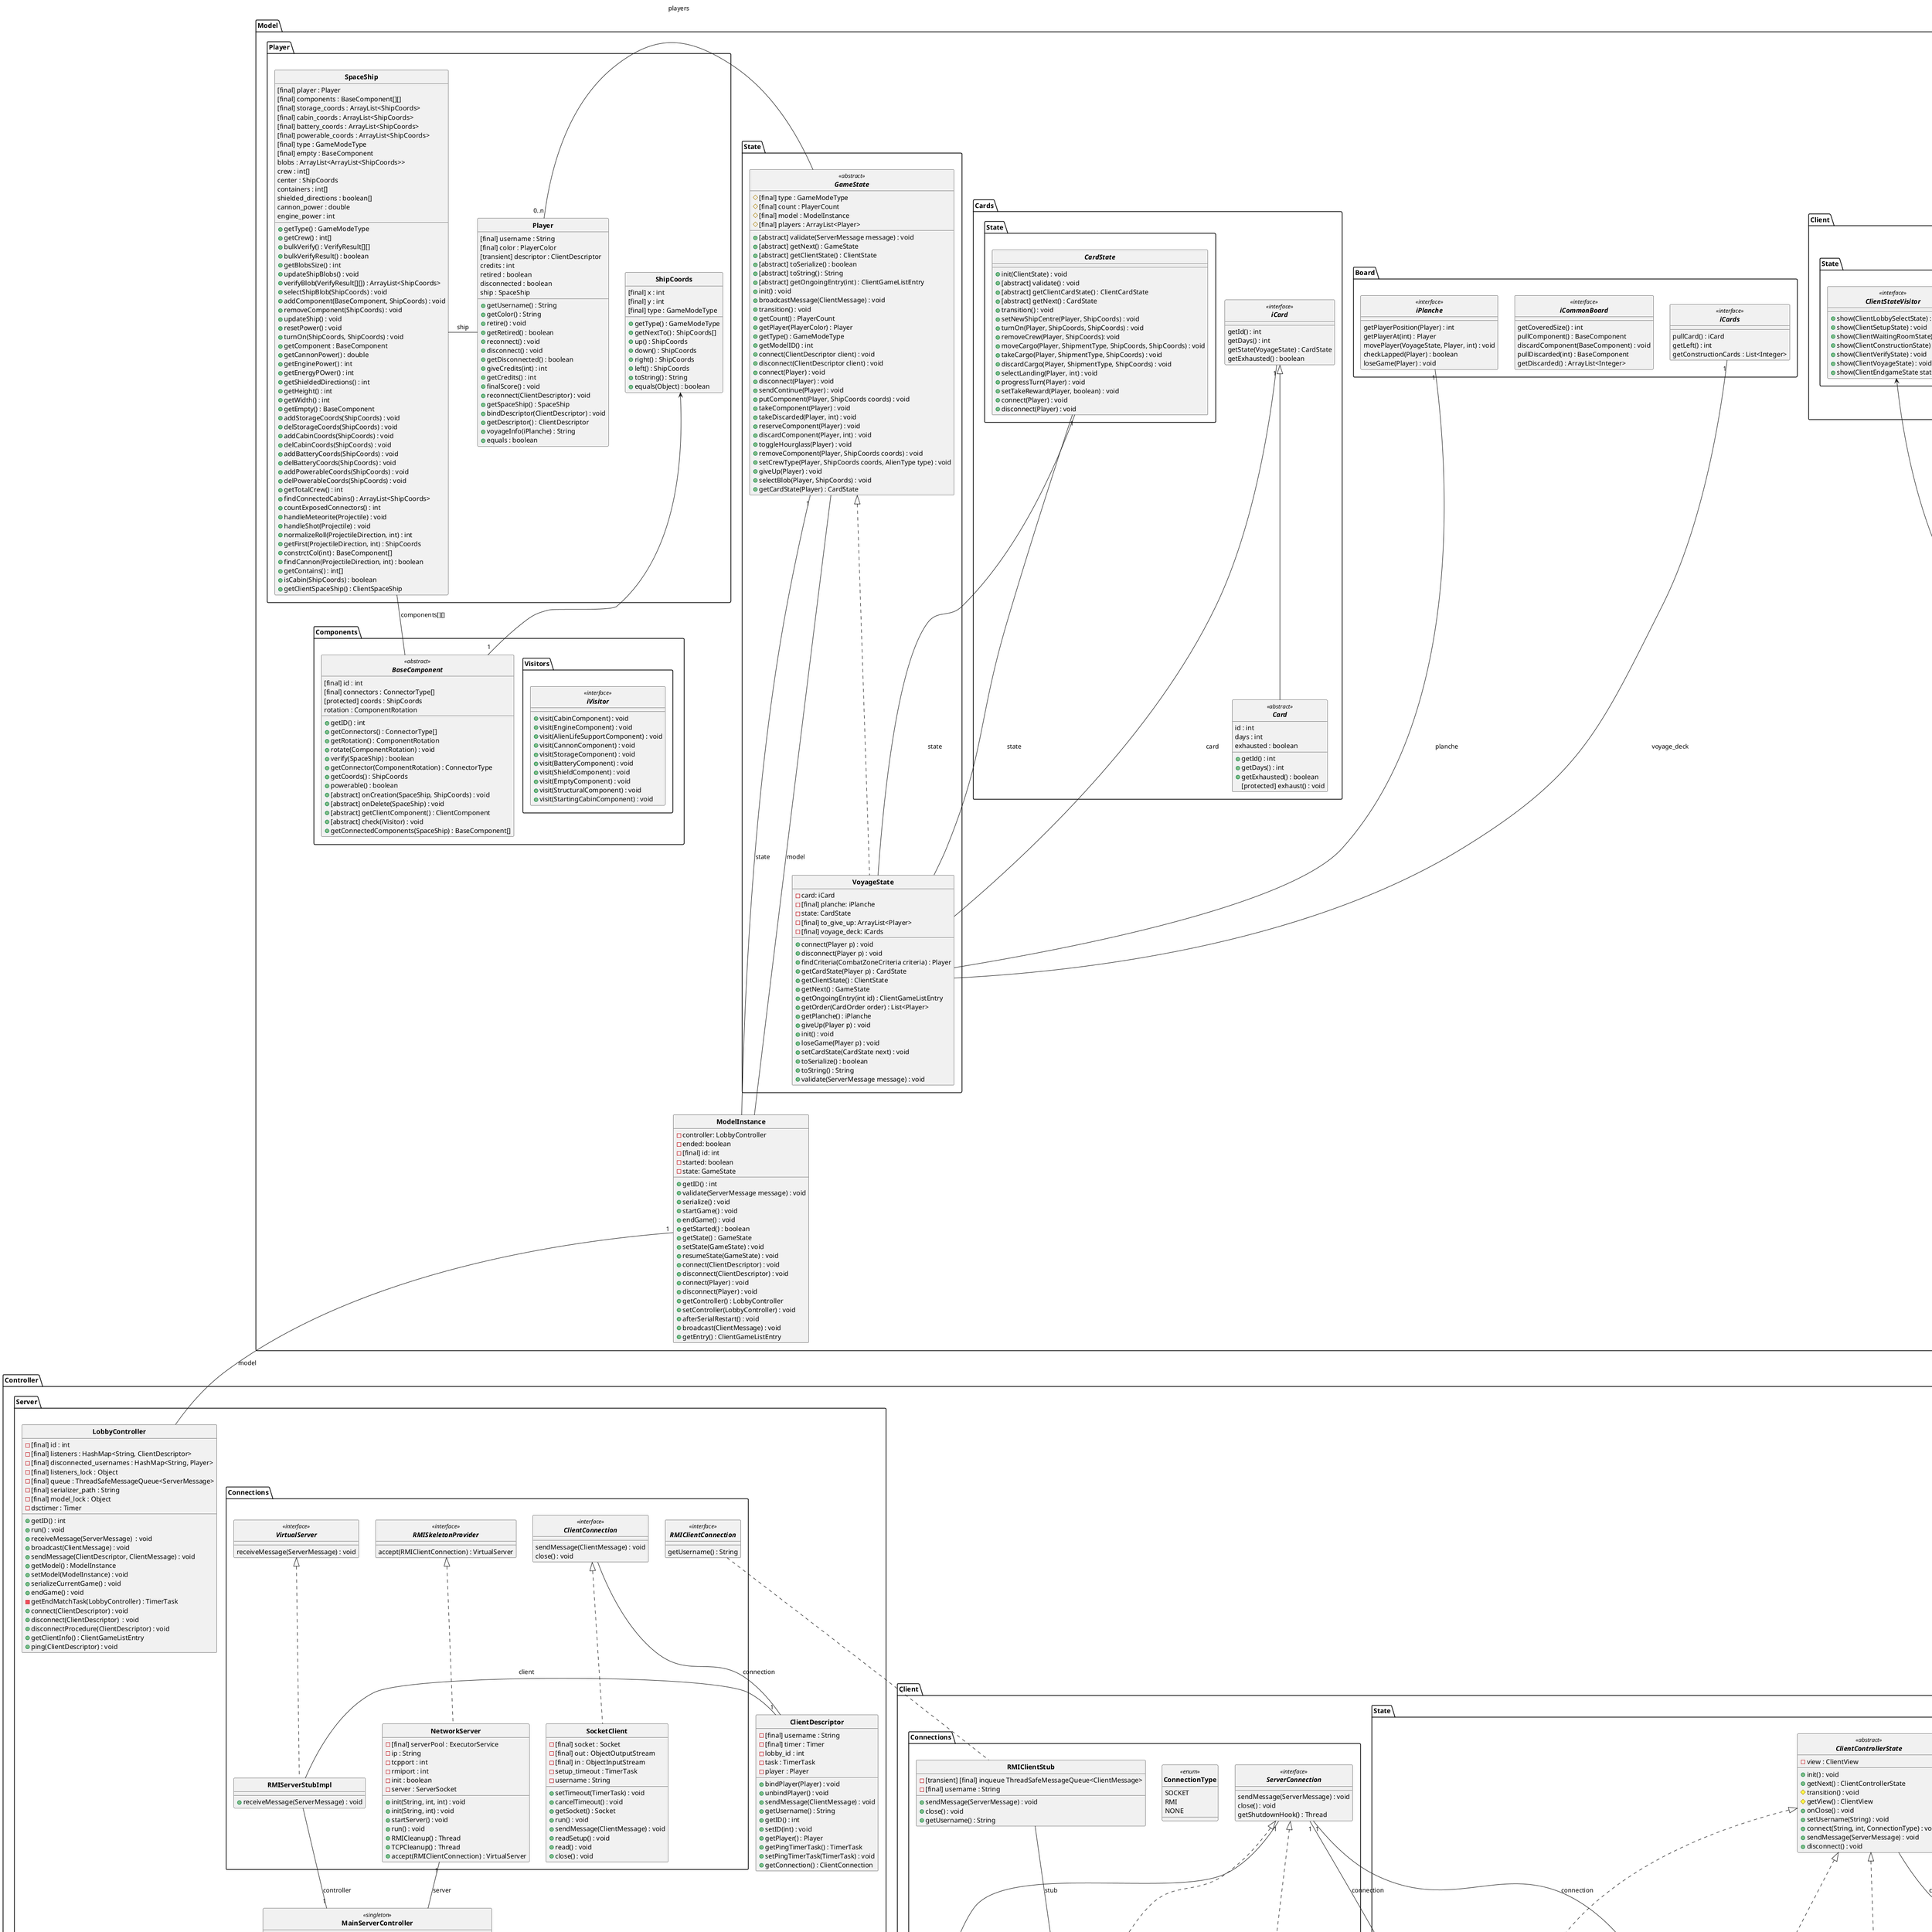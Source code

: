 @startuml uml_highlevel
hide circle
skinparam classFontStyle bold
skinparam groupInheritance 1
set separator ::
skinparam classAttributeIconSize 12

package Model {

    package Cards {

        package State {

            Model::State::VoyageState --d-- CardState:state
            abstract CardState {
                {method} + init(ClientState) : void
                {method} + [abstract] validate() : void
                {method} + [abstract] getClientCardState() : ClientCardState
                {method} + [abstract] getNext() : CardState
                {method} + transition() : void
                {method} + setNewShipCentre(Player, ShipCoords) : void
                {method} + turnOn(Player, ShipCoords, ShipCoords) : void
                {method} + removeCrew(Player, ShipCoords): void
                {method} + moveCargo(Player, ShipmentType, ShipCoords, ShipCoords) : void
                {method} + takeCargo(Player, ShipmentType, ShipCoords) : void
                {method} + discardCargo(Player, ShipmentType, ShipCoords) : void
                {method} + selectLanding(Player, int) : void
                {method} + progressTurn(Player) : void
                {method} + setTakeReward(Player, boolean) : void
                {method} + connect(Player) : void
                {method} + disconnect(Player) : void
            }

        }

        interface iCard <<interface>> {
            {method} getId() : int
            {method} getDays() : int
            {method} getState(VoyageState) : CardState
            {method} getExhausted() : boolean
        }

        iCard^--Card
        abstract Card <<abstract>> {
            {field} id : int
            {field} days : int
            {field} exhausted : boolean
            {method} + getId() : int
            {method} + getDays() : int
            {method} + getExhausted() : boolean
            {method} [protected] exhaust() : void
        }

    }

    package Board {

        interface iCards <<interface>> {
            {method} pullCard() : iCard
            {method} getLeft() : int
            {method} getConstructionCards : List<Integer>
        }

        interface iCommonBoard <<interface>> {
            {method} getCoveredSize() : int
            {method} pullComponent() : BaseComponent
            {method} discardComponent(BaseComponent) : void
            {method} pullDiscarded(int) : BaseComponent
            {method} getDiscarded() : ArrayList<Integer>
        }

        interface iPlanche <<interface>> {
            {method} getPlayerPosition(Player) : int
            {method} getPlayerAt(int) : Player
            {method} movePlayer(VoyageState, Player, int) : void
            {method} checkLapped(Player) : boolean
            {method} loseGame(Player) : void
        }

    }

    package Components {
        
        package Visitors {

            interface iVisitor <<interface>> {
                {method} + visit(CabinComponent) : void
                {method} + visit(EngineComponent) : void
                {method} + visit(AlienLifeSupportComponent) : void
                {method} + visit(CannonComponent) : void
                {method} + visit(StorageComponent) : void
                {method} + visit(BatteryComponent) : void
                {method} + visit(ShieldComponent) : void
                {method} + visit(EmptyComponent) : void
                {method} + visit(StructuralComponent) : void
                {method} + visit(StartingCabinComponent) : void
            }
        
        }

        abstract BaseComponent <<abstract>> {
            {field} [final] id : int
            {field} [final] connectors : ConnectorType[]
            {field} [protected] coords : ShipCoords
            {field} rotation : ComponentRotation
            {method} + getID() : int
            {method} + getConnectors() : ConnectorType[]
            {method} + getRotation() : ComponentRotation
            {method} + rotate(ComponentRotation) : void
            {method} + verify(SpaceShip) : boolean
            {method} + getConnector(ComponentRotation) : ConnectorType
            {method} + getCoords() : ShipCoords
            {method} + powerable() : boolean
            {method} + [abstract] onCreation(SpaceShip, ShipCoords) : void
            {method} + [abstract] onDelete(SpaceShip) : void
            {method} + [abstract] getClientComponent() : ClientComponent
            {method} + [abstract] check(iVisitor) : void
            {method} + getConnectedComponents(SpaceShip) : BaseComponent[]
        }

    }

    package Player {

        SpaceShip - Player:ship
        class Player {
            {field} [final] username : String
            {field} [final] color : PlayerColor
            {field} [transient] descriptor : ClientDescriptor
            {field} credits : int
            {field} retired : boolean
            {field} disconnected : boolean
            {field} ship : SpaceShip
            {method} + getUsername() : String
            {method} + getColor() : String
            {method} + retire() : void
            {method} + getRetired() : boolean
            {method} + reconnect() : void
            {method} + disconnect() : void
            {method} + getDisconnected() : boolean
            {method} + giveCredits(int) : int
            {method} + getCredits() : int
            {method} + finalScore() : void
            {method} + reconnect(ClientDescriptor) : void
            {method} + getSpaceShip() : SpaceShip
            {method} + bindDescriptor(ClientDescriptor) : void
            {method} + getDescriptor() : ClientDescriptor
            {method} + voyageInfo(iPlanche) : String
            {method} + equals : boolean
        }


        BaseComponent -u- SpaceShip:"components[][]"
        class SpaceShip {
            {field} [final] player : Player
            {field} [final] components : BaseComponent[][]
            {field} [final] storage_coords : ArrayList<ShipCoords>
            {field} [final] cabin_coords : ArrayList<ShipCoords>
            {field} [final] battery_coords : ArrayList<ShipCoords>
            {field} [final] powerable_coords : ArrayList<ShipCoords>
            {field} [final] type : GameModeType
            {field} [final] empty : BaseComponent
            {field} blobs : ArrayList<ArrayList<ShipCoords>>
            {field} crew : int[]
            {field} center : ShipCoords
            {field} containers : int[]
            {field} shielded_directions : boolean[]
            {field} cannon_power : double
            {field} engine_power : int
            {method} + getType() : GameModeType
            {method} + getCrew() : int[]
            {method} + bulkVerify() : VerifyResult[][]
            {method} + bulkVerifyResult() : boolean
            {method} + getBlobsSize() : int
            {method} + updateShipBlobs() : void
            {method} + verifyBlob(VerifyResult[][]) : ArrayList<ShipCoords>
            {method} + selectShipBlob(ShipCoords) : void
            {method} + addComponent(BaseComponent, ShipCoords) : void
            {method} + removeComponent(ShipCoords) : void
            {method} + updateShip() : void
            {method} + resetPower() : void
            {method} + turnOn(ShipCoords, ShipCoords) : void
            {method} + getComponent : BaseComponent
            {method} + getCannonPower() : double
            {method} + getEnginePower() : int
            {method} + getEnergyPOwer() : int
            {method} + getShieldedDirections() : int
            {method} + getHeight() : int
            {method} + getWidth() : int
            {method} + getEmpty() : BaseComponent
            {method} + addStorageCoords(ShipCoords) : void
            {method} + delStorageCoords(ShipCoords) : void
            {method} + addCabinCoords(ShipCoords) : void
            {method} + delCabinCoords(ShipCoords) : void
            {method} + addBatteryCoords(ShipCoords) : void
            {method} + delBatteryCoords(ShipCoords) : void
            {method} + addPowerableCoords(ShipCoords) : void
            {method} + delPowerableCoords(ShipCoords) : void
            {method} + getTotalCrew() : int
            {method} + findConnectedCabins() : ArrayList<ShipCoords>
            {method} + countExposedConnectors() : int
            {method} + handleMeteorite(Projectile) : void
            {method} + handleShot(Projectile) : void
            {method} + normalizeRoll(ProjectileDirection, int) : int
            {method} + getFirst(ProjectileDirection, int) : ShipCoords
            {method} + constrctCol(int) : BaseComponent[]
            {method} + findCannon(ProjectileDirection, int) : boolean
            {method} + getContains() : int[]
            {method} + isCabin(ShipCoords) : boolean
            {method} + getClientSpaceShip() : ClientSpaceShip
        }

        ShipCoords <-- "1" Model::Components::BaseComponent
        class ShipCoords{
            {field} [final] x : int
            {field} [final] y : int
            {field} [final] type : GameModeType
            {method} + getType() : GameModeType
            {method} + getNextTo() : ShipCoords[]
            {method} + up() : ShipCoords
            {method} + down() : ShipCoords
            {method} + right() : ShipCoords
            {method} + left() : ShipCoords
            {method} + toString() : String
            {method} + equals(Object) : boolean
        }

    }

    package State {
        
        Model::Player::Player "0..n" --r-- GameState:players
        Model::ModelInstance -d- GameState:model
        abstract GameState <<abstract>> {
            {field} # [final] type : GameModeType
            {field} # [final] count : PlayerCount
            {field} # [final] model : ModelInstance
            {field} # [final] players : ArrayList<Player>
            {method} + [abstract] validate(ServerMessage message) : void
            {method} + [abstract] getNext() : GameState 
            {method} + [abstract] getClientState() : ClientState
            {method} + [abstract] toSerialize() : boolean
            {method} + [abstract] toString() : String
            {method} + [abstract] getOngoingEntry(int) : ClientGameListEntry
            {method} + init() : void
            {method} + broadcastMessage(ClientMessage) : void
            {method} + transition() : void
            {method} + getCount() : PlayerCount
            {method} + getPlayer(PlayerColor) : Player
            {method} + getType() : GameModeType
            {method} + getModelID() : int
            {method} + connect(ClientDescriptor client) : void
            {method} + disconnect(ClientDescriptor client) : void
            {method} + connect(Player) : void
            {method} + disconnect(Player) : void
            {method} + sendContinue(Player) : void
            {method} + putComponent(Player, ShipCoords coords) : void
            {method} + takeComponent(Player) : void
            {method} + takeDiscarded(Player, int) : void
            {method} + reserveComponent(Player) : void
            {method} + discardComponent(Player, int) : void
            {method} + toggleHourglass(Player) : void
            {method} + removeComponent(Player, ShipCoords coords) : void
            {method} + setCrewType(Player, ShipCoords coords, AlienType type) : void
            {method} + giveUp(Player) : void
            {method} + selectBlob(Player, ShipCoords) : void
            {method} + getCardState(Player) : CardState
        }

        GameState ^... VoyageState
        iPlanche "1" --- VoyageState:planche
        iCards "1" --- VoyageState:voyage_deck
        iCard "1" --- VoyageState:card
        CardState "1" --- VoyageState:state
        class VoyageState {
            {field} - card: iCard
            {field} - [final] planche: iPlanche
            {field} - state: CardState
            {field} - [final] to_give_up: ArrayList<Player>
            {field} - [final] voyage_deck: iCards
            {method} + connect(Player p) : void
            {method} + disconnect(Player p) : void
            {method} + findCriteria(CombatZoneCriteria criteria) : Player
            {method} + getCardState(Player p) : CardState
            {method} + getClientState() : ClientState
            {method} + getNext() : GameState
            {method} + getOngoingEntry(int id) : ClientGameListEntry
            {method} + getOrder(CardOrder order) : List<Player>
            {method} + getPlanche() : iPlanche
            {method} + giveUp(Player p) : void
            {method} + init() : void
            {method} + loseGame(Player p) : void
            {method} + setCardState(CardState next) : void
            {method} + toSerialize() : boolean
            {method} + toString() : String
            {method} + validate(ServerMessage message) : void
        }
        
    }


    State::GameState "1" ---- ModelInstance:state 
    class ModelInstance {
        {field} - controller: LobbyController
        {field} - ended: boolean
        {field} - [final] id: int
        {field} - started: boolean
        {field} - state: GameState
        {method} + getID() : int
        {method} + validate(ServerMessage message) : void
        {method} + serialize() : void
        {method} + startGame() : void
        {method} + endGame() : void
        {method} + getStarted() : boolean
        {method} + getState() : GameState
        {method} + setState(GameState) : void
        {method} + resumeState(GameState) : void
        {method} + connect(ClientDescriptor) : void
        {method} + disconnect(ClientDescriptor) : void
        {method} + connect(Player) : void
        {method} + disconnect(Player) : void
        {method} + getController() : LobbyController 
        {method} + setController(LobbyController) : void 
        {method} + afterSerialRestart() : void
        {method} + broadcast(ClientMessage) : void
        {method} + getEntry() : ClientGameListEntry
    }

    package Client {
        
        package Card {
            
            interface ClientCardState <<interface>> {
                {method} showCardState(ClientCardStateVisitor) : void
            }

            interface ClientCardStateVisitor <<interface>> { 
                {method} + show(ClientAwaitConfirmCardStateDecorator) : void
                {method} + show(ClientBaseCardState) : void
                {method} + show(ClientCargoPenaltyCardStateDecorator) : void
                {method} + show(ClientCargoRewardCardStateDecorator) : void
                {method} + show(ClientCombatZoneIndexCardStateDecorator) : void
                {method} + show(ClientCreditsRewardCardStateDecorator) : void
                {method} + show(ClientCrewPenaltyCardStateDecorator) : void
                {method} + show(ClientLandingCardStateDecorator) : void
                {method} + show(ClientMeteoriteCardStateDecorator) : void
                {method} + show(ClientNewCenterCardStateDecorator) : void
                {method} + show(ClientProjectileCardStateDecorator) : void
                {method} + show(ClientEnemyCardStateDecorator) : void
            }
        
        }
        
        package Components {
            
            interface ClientComponent <<interface>> {
                {method} + showComponent(ClientComponentVisitor) : void
            }

            interface ClientComponentVisitor <<interface>> {
                {method} + show(ClientBaseComponent) : void
                {method} + show(ClientEmptyComponent) : void
                {method} + show(ClientBatteryComponentDecorator) : void
                {method} + show(ClientBrokenVerifyComponentDecorator) : void
                {method} + show(ClientCabinComponentDecorator) : void
                {method} + show(ClientCannonComponentDecorator) : void
                {method} + show(ClientEngineComponentDecorator) : void
                {method} + show(ClientLifeSupportComponentDecorator) : void
                {method} + show(ClientPoweredComponentDecorator) : void
                {method} + show(ClientShieldComponentDecorator) : void
                {method} + show(ClientShipmentsComponentDecorator) : void
            }

        }

        package State {
        

            interface ClientState <<interface>> {
                {method} + sendToView(ClientStateVisitor) : void
            }

            interface ClientStateVisitor <<interface>> {
                {method} + show(ClientLobbySelectState) : void
                {method} + show(ClientSetupState) : void
                {method} + show(ClientWaitingRoomState) : void
                {method} + show(ClientConstructionState) : void
                {method} + show(ClientVerifyState) : void
                {method} + show(ClientVoyageState) : void
                {method} + show(ClientEndgameState state) : void
            }
        }

    }

}

package Controller {

    package Client {

        package Connections {

            enum ConnectionType <<enum>> {
                SOCKET
                RMI
                NONE
            }

            interface ServerConnection <<interface>> {
                {method} sendMessage(ServerMessage) : void
                {method} close() : void
                {method} getShutdownHook() : Thread
            }

            ServerConnection ^.. SocketConnection
            class SocketConnection {
                {field} - [final] inqueue : ThreadSafeMessageQueue<ClientMessage)
                {field} - [final] socket : Socket
                {field} - [final] out : ObjectOutputStream
                {field} - [final] in : ObjectInputStream
                {method} + run() : void
                {method} + sendMessage(ServerMessage) : void
                {method} + close() : void
                {method} + getShutdownHook() : Thread
            }

            ServerConnection ^.. RMIConnection
            RMIClientStub -d- RMIConnection:stub

            class RMIConnection {
                {field} - [final] stup RMIClientStub
                {field} - [final] server : VirtualServer
                {method} + sendMessage(ServerMessage) : void
                {method} + close() : void
                {method} + getShutdownHook() : Thread
            }

            class RMIClientStub {
                {field} - [transient] [final] inqueue ThreadSafeMessageQueue<ClientMessage>
                {field} - [final] username : String
                {method} + sendMessage(ServerMessage) : void
                {method} + close() : void
                {method} + getUsername() : String
            }

        }

        package State {
            
            Controller::Client::ClientController "1" -- ClientControllerState:controller
            ::View::ClientView --r-- ClientControllerState:view
            abstract ClientControllerState <<abstract>> {
                {field} - view : ClientView
                {method} + init() : void
                {method} + getNext() : ClientControllerState
                {method} # transition() : void
                {method} # getView() : ClientView
                {method} + onClose() : void
                {method} + setUsername(String) : void
                {method} + connect(String, int, ConnectionType) : void
                {method} + sendMessage(ServerMessage) : void
                {method} + disconnect() : void
            }

            ClientControllerState ^.. ConnectedState
            Controller::Client::Connections::ServerConnection "1" -r- ConnectedState:connection
            class ConnectedState {
                {field} - [final] outqueue : ThreadSafeMessageQueue<ServerMessage>
                {field} - [final] username : String
                {field} - [final] consumer_thread : Thread
                {field} - [final] sender_thread : Thread
                {field} - [final] shutdown_hook : Thread
                {field} - [final] input_thread : Thread
                {field} - [final] pingtimer : Timer
                {method} + init() : void
                {method} + getNext() : ClientControllerState
                {method} + onClose() : void
                {method} + sendMessage(ServerMessage) : void
                {method} + disconnect() : void
                {method} + getView() : ClientView
                {method} + getUsername() : String
                {method} + showTextMessage(String) : void
                {method} - startPingTask() : void
                {method} - stopPingTask() : void
                {method} - getPingTask(ConnectedState) : TimerTask
                {method} - ping() : void
                {method} - getShutdownHook() : Thread
            }

            ClientControllerState ^.. ConnectingState
            Controller::Client::Connections::ServerConnection "1" -- ConnectingState:connection
            class ConnectingState {
                {field} - [final] username : String
                {field} - [final] inqueue : ThreadSafeMessageQueue<ServerMessage>
                {method} + init() : void
                {method} + getController() : ClientController
                {method} + getNext() : ClientControllerState
                {method} + connect(String, int, ConnectionType) : void
            }

            ClientControllerState ^.. TitleScreenState
            class TitleScreenState {
                {field} - [final] username : String
                {method} + init() : void
                {method} + getNext() : ClientControllerState
                {method} + setUsername(String) : void
                {method} + exit() : void
                {method} + validateUsername(String) : boolean
            }
        
        }

        View::ClientView -r- ClientController:view
        Controller::Client::State::ClientControllerState "1" -- ClientController:state
        class ClientController {
            {field} - view : ClientView
            {field} - [final] closed : boolean
            {method} + getState() : ClientControllerState
            {method} + setState(ClientControllerState) : void
            {method} + close() : void
            {method} + getClosed() : boolean
            {method} + reset() : void
        }

        Controller::Client::State::ConnectedState "1" -- ConsumerThread:state
        class ConsumerThread {
            {field} - [final] inqueue : ThreadSafeMessageQueue<ClientMessage>
            {method} + run() : void
        }

        Controller::Client::Connections::ServerConnection "1" -- SenderThread:connection
        Controller::Client::State::ConnectedState "1" -- SenderThread:state
        class SenderThread {
            {field} - [final] outqueue : ThreadSafeMessageQueue<ClientMessage>
            {method} + run() : void
        }

    }

    package Server{

        package Connections {

            interface ClientConnection <<interface>> {
                {method} sendMessage(ClientMessage) : void
                {method} close() : void
            }

            RMIClientConnection .. RMIClientStub
            interface RMIClientConnection <<interface>> {
                {method} getUsername() : String
            }

            interface RMISkeletonProvider <<interface>> {
                {method} accept(RMIClientConnection) : VirtualServer
            }

            interface VirtualServer <<interface>> {
                {method} receiveMessage(ServerMessage) : void
            }

            RMISkeletonProvider ^.. NetworkServer
            class NetworkServer {
                {field} - [final] serverPool : ExecutorService
                {field} - ip : String
                {field} - tcpport : int
                {field} - rmiport : int
                {field} - init : boolean
                {field} - server : ServerSocket
                {method} + init(String, int, int) : void
                {method} + init(String, int) : void
                {method} + startServer() : void
                {method} + run() : void
                {method} + RMICleanup() : Thread
                {method} + TCPCleanup() : Thread
                {method} + accept(RMIClientConnection) : VirtualServer
            }

            VirtualServer ^.. RMIServerStubImpl
            Controller::Server::MainServerController "1" -- RMIServerStubImpl:controller
            Controller::Server::ClientDescriptor "1" -- RMIServerStubImpl:client
            class RMIServerStubImpl {
                {method} + receiveMessage(ServerMessage) : void
            }

            ClientConnection ^.. SocketClient
            class SocketClient {
                {field} - [final] socket : Socket
                {field} - [final] out : ObjectOutputStream
                {field} - [final] in : ObjectInputStream
                {field} - setup_timeout : TimerTask
                {field} - username : String
                {method} + setTimeout(TimerTask) : void
                {method} + cancelTimeout() : void
                {method} + getSocket() : Socket
                {method} + run() : void
                {method} + sendMessage(ClientMessage) : void
                {method} + readSetup() : void
                {method} + read() : void
                {method} + close() : void
            }

        }


        Controller::Server::MainServerController "static" --d-- MainServerController:instance
        Controller::Server::Connections::NetworkServer "1" -- MainServerController:server
        class MainServerController <<singleton>> {
            {field} - [final] all_listeners : HashMap<String, ClientDescriptor> 
            {field} - [final] lob_listeners : HashMap<String, ClientDescriptor> 
            {field} - [final] stp_listeners : HashMap<String, ClientDescriptor> 
            {field} - [final] disconnected : HashMap<String, Integer> 
            {field} - [final] to_setup_tcp : List<SocketClient> 
            {field} - [final] listeners_lock : Object 
            {field} - [final] queue : ThreadSafeMessageQueue<ServerMessage> 
            {field} - [final] lobbies_lock : Object 
            {field} - [final] saved_lock : Object 
            {field} - [final] lobbies : HashMap<Integer, LobbyController> 
            {field} - [final] saved : HashMap<Integer, ModelInstance>
            {field} - init : boolean
            {field} - next_id : int
            {method} + [static] getInstance() : MainServerController
            {method} + [static] reset() : void
            {method} + init(String, int, int) : void
            {method} + run() : void
            {method} + receiveMessage(ServerMessage) : void
            {method} + broadcast(ClientMessage) : void
            {method} + sendMessage(ClientDescriptor, ClientMessage) : void
            {method} + getDescriptor(String) : ClientDescriptor
            {method} + connectListener(SocketClient) : void
            {method} + setupSocketListener(SocketClient, String) : void
            {method} + connectListener(RMIClientConnection) : ClientDescriptor 
            {method} + getStub(ClientDescriptor) : VirtualServer
            {method} - validateUsername(String) : boolean 
            {method} + connect(ClientDescriptor) : void
            {method} + disconnect(ClientDescriptor) : void
            {method} + addDisconnected(String, int) : void
            {method} + removeDisconnected(String) : void
            {method} + ping(ClientDescriptor) : void
            {method} - TCPTimeoutTask(MainServerController, SocketClient) : TimerTask
            {method} - timeoutTask(MainServerController, ClientDescriptor) : TimerTask
            {method} + getNext() : int
            {method} + updateUnfinishedList() : void
            {method} + enterSetup(ClientDescriptor) : void
            {method} + leaveSetup(ClientDescriptor) : void
            {method} + openNewRoom(ClientDescriptor, GameModeType, PlayerCount) : void
            {method} + openUnfinished(ClientDescriptor, int) : void
            {method} + gameFinishCleanup(int) : void
            {method} + connectToLobby(ClientDescriptor, int) : void
            {method} + notifyLobbyListeners() : void
            {method} + getLobbyList() : ArrayList<ClientGameListEntry> 
            {method} + joinFromEndedGame(ClientDescriptor) : void
        }

        Model::ModelInstance "1" -- LobbyController:model
        class LobbyController {
            {field} - [final] id : int
            {field} - [final] listeners : HashMap<String, ClientDescriptor>
            {field} - [final] disconnected_usernames : HashMap<String, Player>
            {field} - [final] listeners_lock : Object
            {field} - [final] queue : ThreadSafeMessageQueue<ServerMessage> 
            {field} - [final] serializer_path : String
            {field} - [final] model_lock : Object
            {field} - dsctimer : Timer
            {method} + getID() : int
            {method} + run() : void
            {method} + receiveMessage(ServerMessage)  : void
            {method} + broadcast(ClientMessage) : void
            {method} + sendMessage(ClientDescriptor, ClientMessage) : void
            {method} + getModel() : ModelInstance
            {method} + setModel(ModelInstance) : void
            {method} + serializeCurrentGame() : void
            {method} + endGame() : void
            {method} - getEndMatchTask(LobbyController) : TimerTask
            {method} + connect(ClientDescriptor) : void
            {method} + disconnect(ClientDescriptor)  : void
            {method} + disconnectProcedure(ClientDescriptor) : void
            {method} + getClientInfo() : ClientGameListEntry
            {method} + ping(ClientDescriptor) : void
        }

        ClientConnection -- ClientDescriptor:connection
        class ClientDescriptor {
            {field} - [final] username : String
            {field} - [final] timer : Timer
            {field} - lobby_id : int
            {field} - task : TimerTask
            {field} - player : Player
            {method} + bindPlayer(Player) : void
            {method} + unbindPlayer() : void
            {method} + sendMessage(ClientMessage) : void
            {method} + getUsername() : String
            {method} + getID() : int
            {method} + setID(int) : void
            {method} + getPlayer() : Player
            {method} + getPingTimerTask() : TimerTask
            {method} + setPingTimerTask(TimerTask) : void
            {method} + getConnection() : ClientConnection
        }

    }

}

package Message {

    interface Message <<interface, serializable>>

    Message ^-d- ServerMessage::ServerMessage
    package ServerMessage{
        abstract ServerMessage <<abstract>> {
            {field} # descriptor : ClientDescriptor
            {method} + getDescriptor() : ClientDescriptor
            {method} + setDescriptor(ClientDescriptor) : void
            {method} + [abstract] public abstract void receive(MainServerController) : void
            {method} + receive(LobbyController) : void
            {method} + receive(ModelInstance) : void
            {method} + receive(GameState) : void
            {method} + receive(CardState) : void
        }

    }

    Message ^-- ClientMessage::ClientMessage
    package ClientMessage {

        abstract ClientMessage <<abstract>> {
            {method} + [abstract] receive(ConnectedState) : void
        }

    }
    
}

package View {

    Model::Client::State::ClientStateVisitor <--d-- ClientView
    interface ClientView <<interface>> {
        {method} + show(TitleScreenState) : void
	    {method} + show(ConnectingState) : void
	    {method} + showTextMessage(String) : void
	    {method} + setClientState(ClientState) : void
	    {method} + connect(ConnectedState) : void
	    {method} + disconnect() : void
    }

}

@enduml

'⠀⠀⠀⠀⠀⠀⠀⠀⠀⠀⢀⣤⣤⡀⠀⠀⠀⠀⠀⠀⠀⠀⠀⠀⠀⠀⠀⠀⣀⣀⡀⠀⠀⠀⠀⠀⠀⠀⠀⠀⠀⠀
'⠀⠀⠀⠀⠀⠀⠀⠀⠀⢀⣾⣿⣿⣿⡀⠀⠀⠀⠀⠀⠀⠀⠀⠀⠀⠀⠀⣼⣿⣿⣿⡄⠀⠀⠀⠀⠀⠀⠀⠀⠀⠀
'⠀⠀⠀⠀⠀⠀⠀⠀⢀⣾⣿⣿⣿⣿⣷⠀⠀⠀⠀⠀⠀⠀⠀⠀⠀⠀⣼⣿⣿⣿⣿⣿⡀⠀⠀⠀⠀⠀⠀⠀⠀⠀
'⠀⠀⠀⠀⠀⠀⠀⠀⣾⣿⣿⣿⣿⣿⣿⣧⠀⠀⠀⠀⠀⠀⠀⠀⠀⢰⣿⣿⣿⣿⣿⣿⣧⠀⠀⠀⠀⠀⠀⠀⠀⠀
'⠀⠀⠀⠀⠀⠀⠀⣼⣿⣿⣿⣿⣿⣿⣿⣿⣇⠀⠀⠀⠀⠀⠀⠀⢀⣿⣿⣿⣿⣿⣿⣿⣿⡆⠀⠀⠀⠀⠀⠀⠀⠀
'⠀⠀⠀⠀⠀⠀⢰⣿⣿⣿⣿⣿⣿⣿⣿⣿⣿⡄⠀⠀⠀⠀⠀⠀⣼⣿⣿⣿⣿⣿⣿⣿⣿⣷⠀⠀⠀⠀⠀⠀⠀⠀
'⠀⠀⠀⠀⠀⢀⣿⣿⣿⣿⣿⣿⣿⣿⣿⣿⣿⣧⠀⠀⠀⠀⠀⢰⣿⣿⣿⣿⣿⣿⣿⣿⣿⣿⡇⠀⠀⠀⠀⠀⠀⠀
'⠀⠀⠀⠀⠀⢸⣿⣿⣿⣿⣿⣿⣿⣿⣿⣿⣿⣿⡄⠀⠀⠀⢀⣾⣿⣿⣿⣿⣿⣿⣿⣿⣿⣿⣇⠀⠀⠀⠀⠀⠀⠀
'⠀⠀⠀⠀⠀⣿⣿⣿⣿⣿⣿⣿⣿⣿⣿⣿⣿⣿⣿⣿⣿⣿⣿⣿⣿⣿⣿⣿⣿⣿⣿⣿⣿⣿⣿⠀⠀⠀⠀⠀⠀⠀
'⠀⠀⠀⠀⢀⣿⣿⣿⣿⣿⣿⣿⣿⣿⣿⣿⣿⣿⣿⣿⣿⣿⣿⣿⣿⣿⣿⣿⣿⣿⣿⣿⣿⣿⣿⠀⠀⠀⠀⠀⠀⠀
'⠀⠀⠀⠀⢸⣿⣿⣿⣿⣿⣿⣿⣿⣿⣿⣿⣿⣿⣿⣿⣿⣿⣿⣿⣿⣿⣿⣿⣿⣿⣿⣿⣿⣿⣿⠀⠀⠀⠀⠀⠀⠀
'⠀⠀⠀⠀⠈⣿⣿⣿⣿⣿⣿⠟⠉⠀⠀⠀⠙⢿⣿⣿⣿⣿⣿⣿⣿⡿⠋⠀⠀⠙⢻⣿⣿⣿⣿⠀⠀⠀⠀⠀⠀⠀
'⠀⠀⠀⠀⠀⣿⣿⣿⣿⣿⠃⠀⠀⠀⠀⣠⣄⠀⢻⣿⣿⣿⣿⣿⡿⠀⣠⣄⠀⠀⠀⢻⣿⣿⣏⠀⠀⠀⠀⠀⠀⠀
'⠀⠀⠀⠀⠀⣾⣿⣿⣿⣿⠀⠀⠀⠀⠰⣿⣿⠀⢸⣿⣿⣿⣿⣿⡇⠀⣿⣿⡇⠀⠀⢸⣿⣿⣿⠀⠀⠀⠀⠀⠀⠀
'⠀⠀⠀⠀⠀⣿⣿⣿⣿⣿⣄⠀⠀⠀⠀⠙⠃⠀⣼⣿⣿⣿⣿⣿⣇⠀⠙⠛⠁⠀⠀⣼⣿⣿⣿⡇⠀⠀⠀⠀⠀⠀
'⠀⠀⠀⠀⠀⣿⣿⣿⣿⣿⣿⣷⣤⣄⣀⣠⣤⣾⣿⣿⣿⣿⣽⣿⣿⣦⣄⣀⣀⣤⣾⣿⣿⣿⣿⠃⠀⠀⢀⣀⠀⠀
'⠰⡶⠶⠶⠶⠿⣿⣿⣿⣿⣿⣿⣿⣿⣿⣿⣿⣿⣿⣿⣿⣿⣿⣿⣿⣿⣿⣿⣿⣿⣿⣿⣿⣿⡟⠛⠉⠉⠙⠛⠋⠀
'⠀⠀⢀⣀⣠⣤⣿⣿⣿⣿⣿⣿⣿⣿⣿⣿⣿⣿⣿⣿⣿⣿⣿⣿⣿⣿⣿⣿⣿⣿⣿⣿⣿⡿⠷⠶⠶⠶⢤⣤⣀⠀
'⠀⠛⠋⠉⠁⠀⣀⣴⡿⢿⣿⣿⣿⣿⣿⣿⣿⣿⣿⣿⣿⣿⣿⣿⣿⣿⣿⣿⣿⣿⣿⣿⣯⣤⣀⡀⠀⠀⠀⠀⠘⠃
'⠀⠀⢀⣤⡶⠟⠉⠁⠀⠀⠉⠛⠿⣿⣿⣿⣿⣿⣿⣿⣿⣿⣿⣿⣿⣿⣿⣿⠿⠟⠉⠀⠀⠀⠉⠙⠳⠶⣄⡀⠀⠀
'⠀⠀⠙⠁⠀⠀⠀⠀⠀⠀⠀⠀⢰⣿⣿⣿⣿⣿⣿⣿⣿⣿⣿⣿⣿⣿⡏⠀⠀⠀⠀⠀⠀⠀⠀⠀⠀⠀⠉⠁⠀⠀
'⠀⠀⠀⠀⠀⠀⠀⠀⠀⠀⠀⢠⣿⣿⣿⣿⣿⣿⣿⣿⣿⣿⣿⣿⣿⣿⣷⠀⠀⠀⠀⠀⠀⠀⠀⠀⠀⠀⠀⠀⠀⠀
'⠀⠀⠀⠀⠀⠀⠀⠀⠀⠀⢀⣾⣿⣿⣿⣿⣿⣿⣿⣿⣿⣿⣿⣿⣿⣿⣿⡀⠀⠀⠀⠀⠀⠀⠀⠀⠀⠀⠀⠀⠀⠀
'⠀⠀⠀⠀⠀⠀⠀⠀⠀⠀⣼⣿⣿⣿⣿⣿⣿⣿⣿⣿⣿⣿⣿⣿⣿⣿⣿⡇⠀⠀⠀⠀⠀⠀⠀⠀⠀⠀⠀⠀⠀⠀
'⠀⠀⠀⠀⠀⠀⠀⠀⠀⣸⣿⣿⣿⣿⣿⣿⣿⣿⣿⣿⣿⣿⣿⣿⣿⣿⣿⣷⠀⠀⠀⠀⠀⠀⠀⠀⠀⠀⠀⠀⠀⠀
'⠀⠀⠀⠀⠀⠀⠀⠀⣴⣿⣿⣿⣿⣿⣿⣿⣿⣿⣿⣿⣿⣿⣿⣿⣿⣿⣿⣿⡆⠀⠀⠀⠀⠀⠀⠀⠀⠀⠀⠀⠀⠀
'⠀⠀⠀⠀⠀⠀⠀⣴⣿⣿⣿⣿⣿⣿⣿⣿⣿⣿⣿⣿⣿⣿⣿⣿⣿⣿⣿⣿⣇⠀⠀⠀⠀⠀⠀⠀⠀⠀⠀⠀⠀⠀
'⠀⠀⠀⠀⠀⠀⣰⣿⣿⣿⣿⣿⣿⣿⣿⣿⣿⣿⣿⣿⣿⣿⣿⣿⣿⣿⣿⣿⣿⡆⠀⠀⠀⠀⠀⠀⠀⠀⠀⠀⠀⠀
'⠀⠀⠀⠀⠀⢰⣿⣿⣿⣿⣿⣿⣿⣿⣿⣿⣿⣿⣿⣿⣿⣿⣿⣿⣿⣿⣿⣿⣿⣷⠀⠀⠀⠀⠀⠀⠀⠀⠀⠀⠀⠀
'⠀⠀⠀⠀⢀⣿⣿⣿⣿⣿⣿⣿⣿⣿⣿⣿⣿⣿⣿⣿⣿⣿⣿⣿⣿⣿⣿⣿⣿⣿⡇⠀⠀⠀⠀⠀⠀⠀⠀⠀⠀⠀
'⠀⠀⠀⠀⣸⣿⣿⣿⣿⣿⣿⣿⣿⣿⣿⣿⣿⣿⣿⣿⣿⣿⣿⣿⣿⣿⣿⣿⣿⣿⣷⠀⠀⠀⠀⠀⠀⠀⠀⠀⠀⠀
